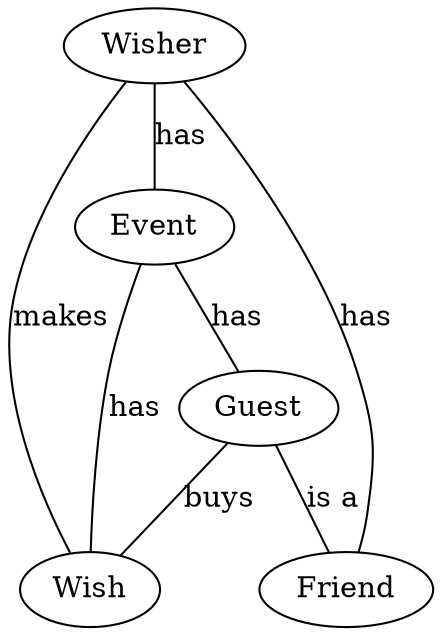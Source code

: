 graph G {
	A [label="Wisher"]
	B [label="Wish"]
	C [label="Event"]
	D [label="Friend"]
	E [label="Guest"]

	A -- B [label="makes"]
	A -- C [label="has"]
	A -- D [label="has"]
	C -- E [label="has"]
	E -- B [label="buys"]
	E -- D [label="is a"]
	C -- B [label="has"]
}